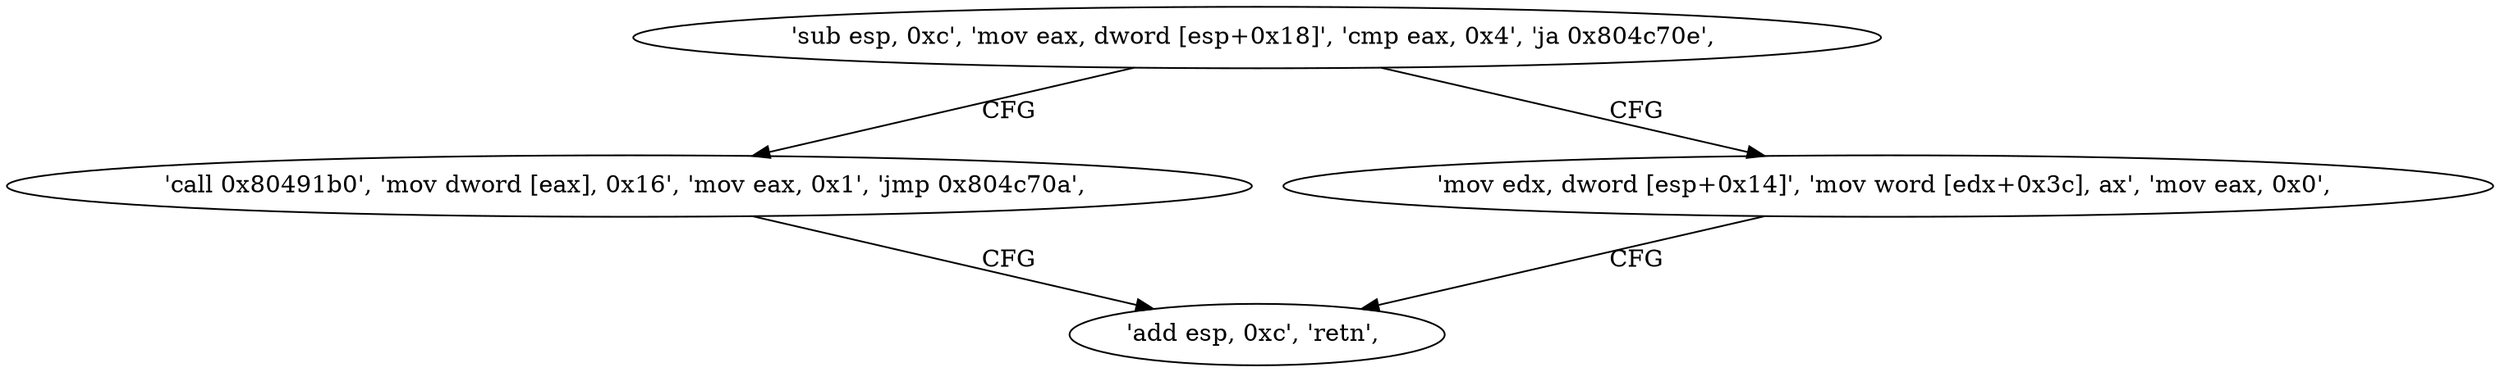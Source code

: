 digraph "func" {
"134530801" [label = "'sub esp, 0xc', 'mov eax, dword [esp+0x18]', 'cmp eax, 0x4', 'ja 0x804c70e', " ]
"134530830" [label = "'call 0x80491b0', 'mov dword [eax], 0x16', 'mov eax, 0x1', 'jmp 0x804c70a', " ]
"134530813" [label = "'mov edx, dword [esp+0x14]', 'mov word [edx+0x3c], ax', 'mov eax, 0x0', " ]
"134530826" [label = "'add esp, 0xc', 'retn', " ]
"134530801" -> "134530830" [ label = "CFG" ]
"134530801" -> "134530813" [ label = "CFG" ]
"134530830" -> "134530826" [ label = "CFG" ]
"134530813" -> "134530826" [ label = "CFG" ]
}
